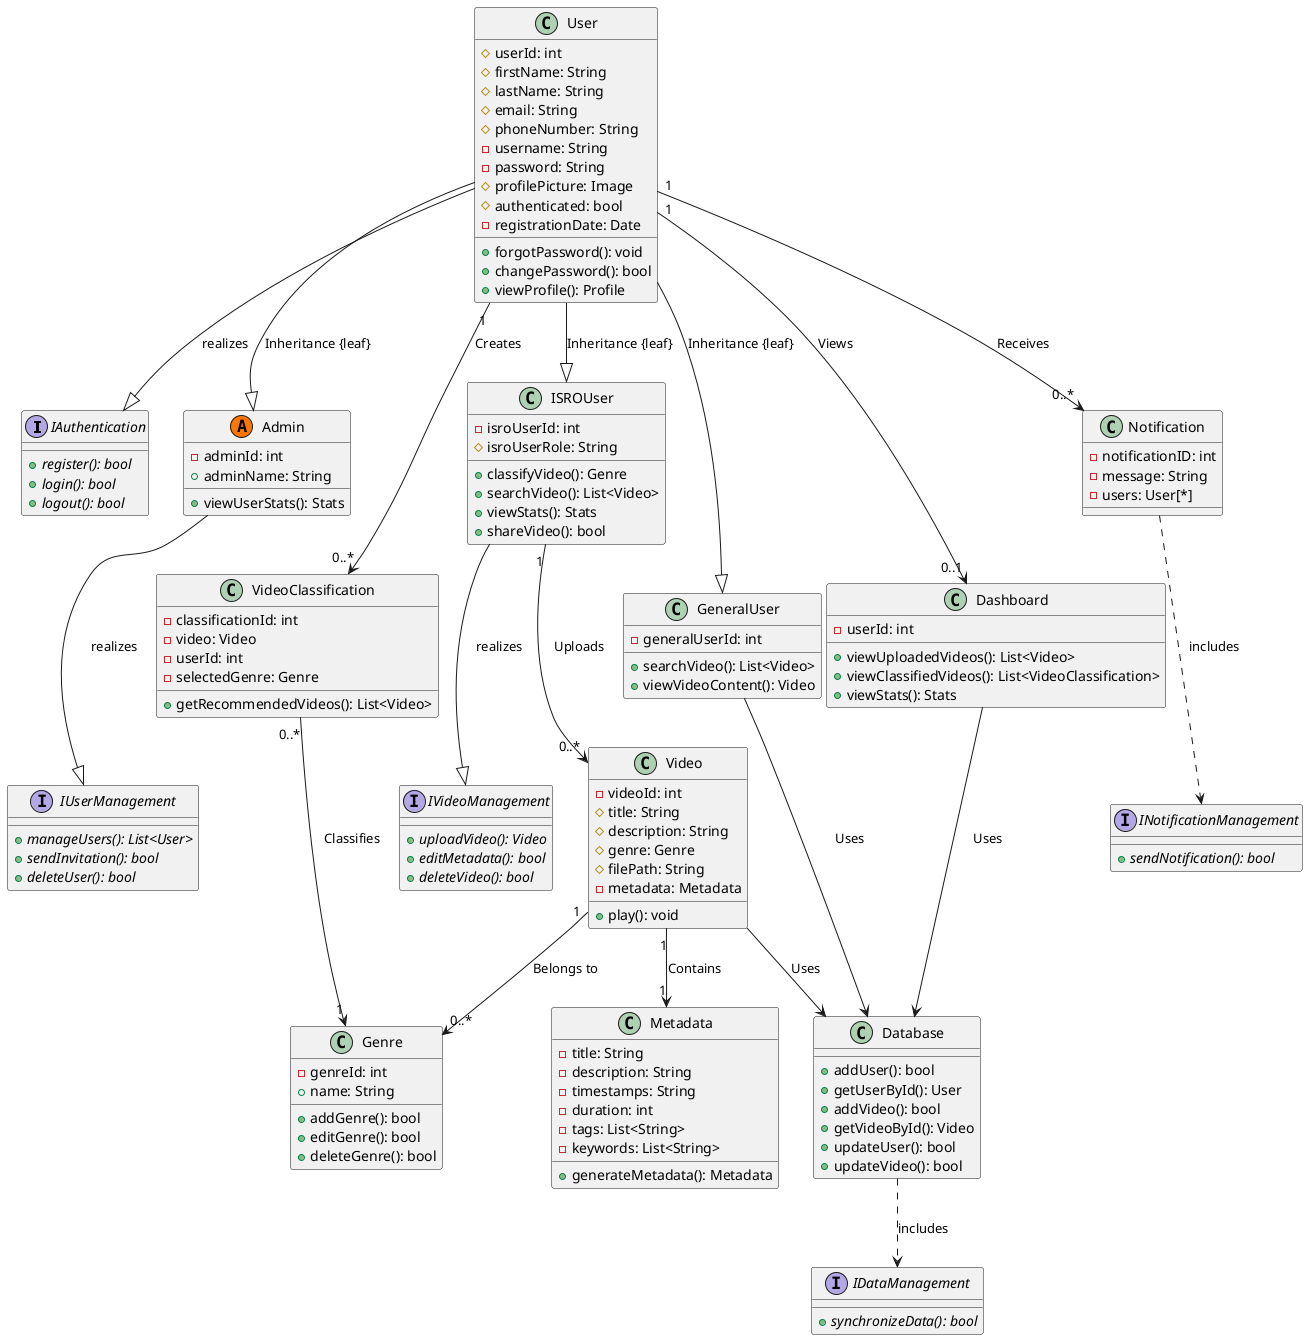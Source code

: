 @startuml
!define RECTANGLE class
!define INTERFACE interface

INTERFACE IAuthentication {
  + {abstract} register(): bool
  + {abstract} login(): bool
  + {abstract} logout(): bool
}

INTERFACE IVideoManagement {
  + {abstract} uploadVideo(): Video
  + {abstract} editMetadata(): bool
  + {abstract} deleteVideo(): bool
}

INTERFACE IUserManagement {
  + {abstract} manageUsers(): List<User>
  + {abstract} sendInvitation(): bool
  + {abstract} deleteUser(): bool
}

INTERFACE IDataManagement {
  + {abstract} synchronizeData(): bool
}

INTERFACE INotificationManagement {
  + {abstract} sendNotification(): bool
}

RECTANGLE User {
  #userId: int
  #firstName: String
  #lastName: String
  #email: String
  #phoneNumber: String
  -username: String
  -password: String
  #profilePicture: Image
  #authenticated: bool
  -registrationDate: Date
  +forgotPassword(): void
  +changePassword(): bool
  +viewProfile(): Profile
}

RECTANGLE Admin << (A,#FF7700) >> {
  -adminId: int
  +adminName: String
  +viewUserStats(): Stats
}

RECTANGLE ISROUser {
  -isroUserId: int
  #isroUserRole: String
  +classifyVideo(): Genre
  +searchVideo(): List<Video>
  +viewStats(): Stats
  +shareVideo(): bool
}

RECTANGLE GeneralUser {
  -generalUserId: int
  +searchVideo(): List<Video>
  +viewVideoContent(): Video
}

RECTANGLE Video {
  -videoId: int
  #title: String
  #description: String
  #genre: Genre
  #filePath: String
  -metadata: Metadata
  +play(): void
}

RECTANGLE Database {
  +addUser(): bool
  +getUserById(): User
  +addVideo(): bool
  +getVideoById(): Video
  +updateUser(): bool
  +updateVideo(): bool
}

RECTANGLE Dashboard {
  -userId: int
  +viewUploadedVideos(): List<Video>
  +viewClassifiedVideos(): List<VideoClassification>
  +viewStats(): Stats
}

RECTANGLE VideoClassification {
  -classificationId: int
  -video: Video
  -userId: int
  -selectedGenre: Genre
  +getRecommendedVideos(): List<Video>
}

RECTANGLE Genre {
  -genreId: int
  +name: String
  +addGenre(): bool
  +editGenre(): bool
  +deleteGenre(): bool
}

RECTANGLE Metadata {
  -title: String
  -description: String
  -timestamps: String
  -duration: int
  -tags: List<String>
  -keywords: List<String>
  +generateMetadata(): Metadata
}

RECTANGLE Notification {
  -notificationID: int
  -message: String
  -users: User[*]
}

User --|> Admin: Inheritance {leaf}
User --|> ISROUser: Inheritance {leaf}
User --|> GeneralUser: Inheritance {leaf}
User --|> IAuthentication: realizes
Admin --|> IUserManagement: realizes
ISROUser --|> IVideoManagement: realizes
GeneralUser --> Database: Uses
Video --> Database: Uses
Dashboard --> Database: Uses
User "1" --> "0..1" Dashboard: Views
User "1" --> "0..*" VideoClassification: Creates
User "1" --> "0..*" Notification: Receives
ISROUser "1" --> "0..*" Video: Uploads
Video "1" --> "1" Metadata: Contains
VideoClassification "0..*" --> "1" Genre: Classifies
Video "1" --> "0..*" Genre: Belongs to
Database ..> IDataManagement: includes
Notification ..> INotificationManagement: includes
@enduml
